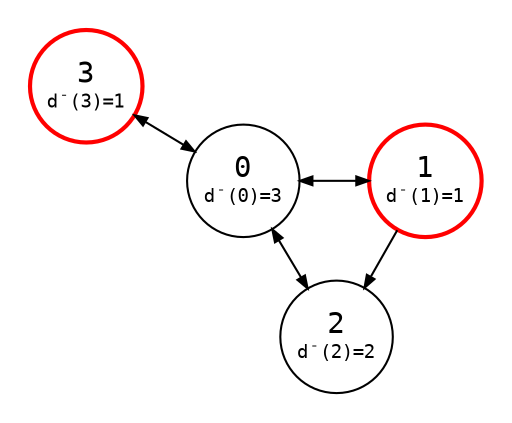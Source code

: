 digraph {
    node [
        fixedsize=true;
        fontname="monospace";
        shape=circle;
        width="0.75";
    ];

    edge [
        arrowsize=0.6;
    ];

    layout=neato;
    mode="sgd";
    normalize=true;
    pad=0.2;
    scale=1.2;
    maxiter=10000;

    0 [
        label=<
            <table border="0" cellpadding="1" cellspacing="0">
                <tr>
                    <td>0</td>
                </tr>
                <tr>
                    <td><font point-size="9">d<sup>-</sup>(0)=3</font></td>
                </tr>
            </table>
        >;
    ];

    1 [
        label=<
            <table border="0" cellpadding="1" cellspacing="0">
                <tr>
                    <td>1</td>
                </tr>
                <tr>
                    <td><font point-size="9">d<sup>-</sup>(1)=1</font></td>
                </tr>
            </table>
        >;
        color=red;
        style=bold;
    ];

    2 [
        label=<
            <table border="0" cellpadding="1" cellspacing="0">
                <tr>
                    <td>2</td>
                </tr>
                <tr>
                    <td><font point-size="9">d<sup>-</sup>(2)=2</font></td>
                </tr>
            </table>
        >;
    ];

    3 [
        label=<
            <table border="0" cellpadding="1" cellspacing="0">
                <tr>
                    <td>3</td>
                </tr>
                <tr>
                    <td><font point-size="9">d<sup>-</sup>(3)=1</font></td>
                </tr>
            </table>
        >;
        color=red;
        style=bold;
    ];

    0 -> 1 [
        dir=both;
    ];

    0 -> 2 [
        dir=both;
    ];

    0 -> 3 [
        dir=both;
    ];

    1 -> 2;
}